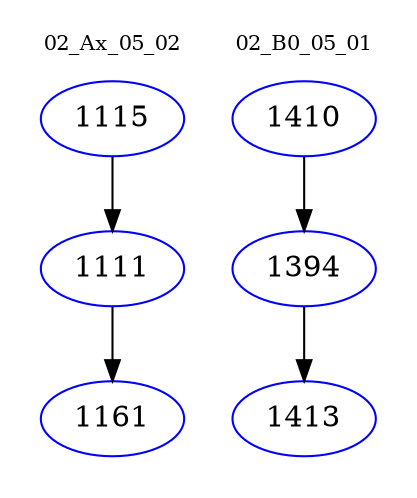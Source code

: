 digraph{
subgraph cluster_0 {
color = white
label = "02_Ax_05_02";
fontsize=10;
T0_1115 [label="1115", color="blue"]
T0_1115 -> T0_1111 [color="black"]
T0_1111 [label="1111", color="blue"]
T0_1111 -> T0_1161 [color="black"]
T0_1161 [label="1161", color="blue"]
}
subgraph cluster_1 {
color = white
label = "02_B0_05_01";
fontsize=10;
T1_1410 [label="1410", color="blue"]
T1_1410 -> T1_1394 [color="black"]
T1_1394 [label="1394", color="blue"]
T1_1394 -> T1_1413 [color="black"]
T1_1413 [label="1413", color="blue"]
}
}
